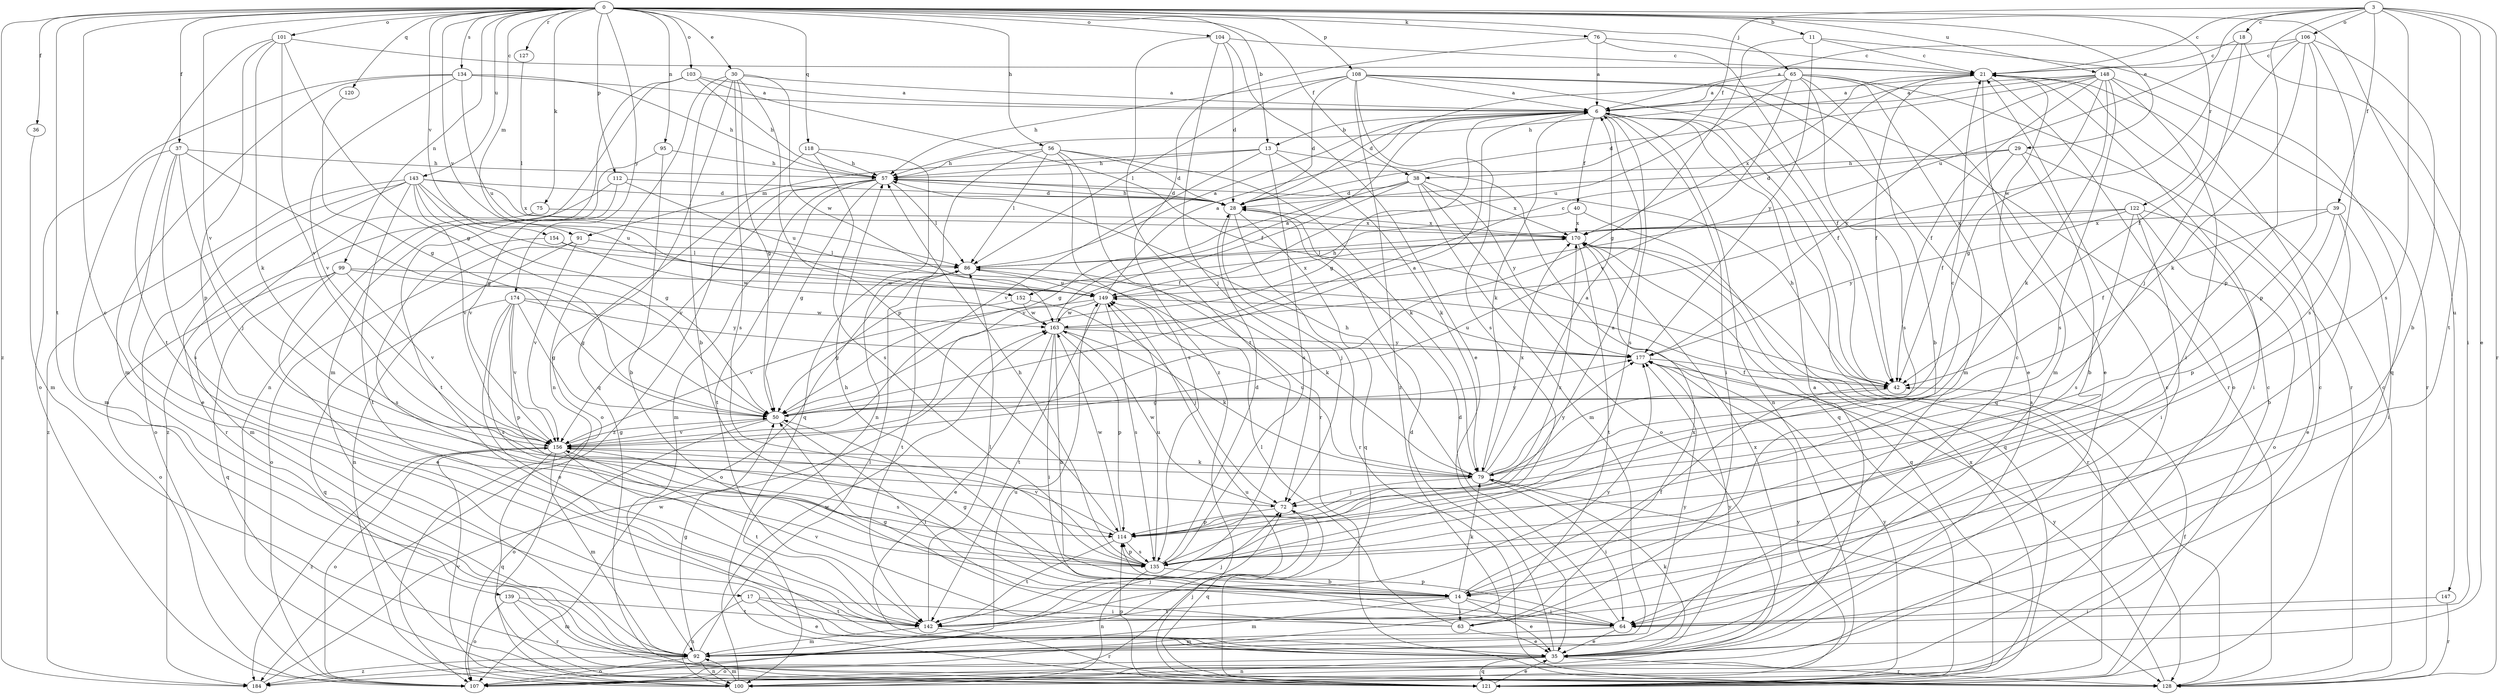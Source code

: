 strict digraph  {
0;
3;
6;
11;
13;
14;
17;
18;
21;
28;
29;
30;
35;
36;
37;
38;
39;
40;
42;
50;
56;
57;
63;
64;
65;
72;
75;
76;
79;
86;
91;
92;
95;
99;
100;
101;
103;
104;
106;
107;
108;
112;
114;
118;
120;
121;
122;
127;
128;
134;
135;
139;
142;
143;
147;
148;
149;
152;
154;
156;
163;
170;
174;
177;
184;
0 -> 11  [label=b];
0 -> 13  [label=b];
0 -> 17  [label=c];
0 -> 29  [label=e];
0 -> 30  [label=e];
0 -> 36  [label=f];
0 -> 37  [label=f];
0 -> 38  [label=f];
0 -> 56  [label=h];
0 -> 65  [label=j];
0 -> 75  [label=k];
0 -> 76  [label=k];
0 -> 91  [label=m];
0 -> 95  [label=n];
0 -> 99  [label=n];
0 -> 101  [label=o];
0 -> 103  [label=o];
0 -> 104  [label=o];
0 -> 108  [label=p];
0 -> 112  [label=p];
0 -> 118  [label=q];
0 -> 120  [label=q];
0 -> 122  [label=r];
0 -> 127  [label=r];
0 -> 134  [label=s];
0 -> 139  [label=t];
0 -> 143  [label=u];
0 -> 147  [label=u];
0 -> 148  [label=u];
0 -> 152  [label=v];
0 -> 154  [label=v];
0 -> 156  [label=v];
0 -> 174  [label=y];
0 -> 184  [label=z];
3 -> 18  [label=c];
3 -> 21  [label=c];
3 -> 35  [label=e];
3 -> 38  [label=f];
3 -> 39  [label=f];
3 -> 106  [label=o];
3 -> 114  [label=p];
3 -> 128  [label=r];
3 -> 135  [label=s];
3 -> 142  [label=t];
3 -> 149  [label=u];
6 -> 13  [label=b];
6 -> 40  [label=f];
6 -> 50  [label=g];
6 -> 63  [label=i];
6 -> 79  [label=k];
6 -> 100  [label=n];
6 -> 121  [label=q];
6 -> 135  [label=s];
11 -> 21  [label=c];
11 -> 50  [label=g];
11 -> 121  [label=q];
11 -> 177  [label=y];
13 -> 57  [label=h];
13 -> 79  [label=k];
13 -> 91  [label=m];
13 -> 121  [label=q];
13 -> 135  [label=s];
13 -> 156  [label=v];
14 -> 35  [label=e];
14 -> 42  [label=f];
14 -> 50  [label=g];
14 -> 57  [label=h];
14 -> 63  [label=i];
14 -> 64  [label=i];
14 -> 79  [label=k];
14 -> 92  [label=m];
14 -> 142  [label=t];
17 -> 35  [label=e];
17 -> 64  [label=i];
17 -> 100  [label=n];
17 -> 142  [label=t];
18 -> 21  [label=c];
18 -> 64  [label=i];
18 -> 72  [label=j];
18 -> 163  [label=w];
21 -> 6  [label=a];
21 -> 42  [label=f];
21 -> 92  [label=m];
21 -> 107  [label=o];
21 -> 170  [label=x];
28 -> 57  [label=h];
28 -> 72  [label=j];
28 -> 121  [label=q];
28 -> 128  [label=r];
28 -> 170  [label=x];
29 -> 14  [label=b];
29 -> 28  [label=d];
29 -> 42  [label=f];
29 -> 57  [label=h];
29 -> 64  [label=i];
30 -> 6  [label=a];
30 -> 14  [label=b];
30 -> 50  [label=g];
30 -> 100  [label=n];
30 -> 114  [label=p];
30 -> 121  [label=q];
30 -> 135  [label=s];
30 -> 163  [label=w];
35 -> 6  [label=a];
35 -> 28  [label=d];
35 -> 79  [label=k];
35 -> 100  [label=n];
35 -> 107  [label=o];
35 -> 121  [label=q];
35 -> 128  [label=r];
35 -> 170  [label=x];
35 -> 177  [label=y];
36 -> 92  [label=m];
37 -> 35  [label=e];
37 -> 50  [label=g];
37 -> 57  [label=h];
37 -> 72  [label=j];
37 -> 92  [label=m];
37 -> 135  [label=s];
38 -> 28  [label=d];
38 -> 50  [label=g];
38 -> 92  [label=m];
38 -> 107  [label=o];
38 -> 156  [label=v];
38 -> 170  [label=x];
38 -> 177  [label=y];
39 -> 14  [label=b];
39 -> 42  [label=f];
39 -> 64  [label=i];
39 -> 114  [label=p];
39 -> 170  [label=x];
40 -> 121  [label=q];
40 -> 170  [label=x];
40 -> 152  [label=h];
42 -> 50  [label=g];
42 -> 57  [label=h];
50 -> 6  [label=a];
50 -> 64  [label=i];
50 -> 107  [label=o];
50 -> 156  [label=v];
50 -> 177  [label=y];
56 -> 28  [label=d];
56 -> 57  [label=h];
56 -> 79  [label=k];
56 -> 86  [label=l];
56 -> 100  [label=n];
56 -> 128  [label=r];
56 -> 135  [label=s];
57 -> 28  [label=d];
57 -> 50  [label=g];
57 -> 86  [label=l];
57 -> 92  [label=m];
57 -> 142  [label=t];
57 -> 156  [label=v];
57 -> 184  [label=z];
63 -> 21  [label=c];
63 -> 35  [label=e];
63 -> 50  [label=g];
63 -> 86  [label=l];
63 -> 156  [label=v];
63 -> 170  [label=x];
64 -> 28  [label=d];
64 -> 35  [label=e];
64 -> 92  [label=m];
64 -> 114  [label=p];
65 -> 6  [label=a];
65 -> 14  [label=b];
65 -> 28  [label=d];
65 -> 35  [label=e];
65 -> 92  [label=m];
65 -> 128  [label=r];
65 -> 135  [label=s];
65 -> 149  [label=u];
65 -> 156  [label=v];
72 -> 114  [label=p];
72 -> 121  [label=q];
72 -> 163  [label=w];
75 -> 92  [label=m];
75 -> 170  [label=x];
76 -> 6  [label=a];
76 -> 21  [label=c];
76 -> 42  [label=f];
76 -> 184  [label=z];
79 -> 6  [label=a];
79 -> 21  [label=c];
79 -> 57  [label=h];
79 -> 64  [label=i];
79 -> 72  [label=j];
79 -> 128  [label=r];
79 -> 149  [label=u];
79 -> 170  [label=x];
79 -> 177  [label=y];
86 -> 6  [label=a];
86 -> 79  [label=k];
86 -> 107  [label=o];
86 -> 142  [label=t];
86 -> 149  [label=u];
91 -> 86  [label=l];
91 -> 100  [label=n];
91 -> 107  [label=o];
91 -> 156  [label=v];
92 -> 50  [label=g];
92 -> 72  [label=j];
92 -> 86  [label=l];
92 -> 100  [label=n];
92 -> 107  [label=o];
92 -> 177  [label=y];
92 -> 184  [label=z];
95 -> 14  [label=b];
95 -> 57  [label=h];
95 -> 142  [label=t];
99 -> 35  [label=e];
99 -> 50  [label=g];
99 -> 107  [label=o];
99 -> 121  [label=q];
99 -> 149  [label=u];
99 -> 156  [label=v];
100 -> 21  [label=c];
100 -> 92  [label=m];
100 -> 156  [label=v];
100 -> 163  [label=w];
100 -> 177  [label=y];
101 -> 21  [label=c];
101 -> 50  [label=g];
101 -> 79  [label=k];
101 -> 114  [label=p];
101 -> 142  [label=t];
101 -> 156  [label=v];
103 -> 6  [label=a];
103 -> 42  [label=f];
103 -> 57  [label=h];
103 -> 92  [label=m];
103 -> 100  [label=n];
104 -> 21  [label=c];
104 -> 28  [label=d];
104 -> 35  [label=e];
104 -> 72  [label=j];
104 -> 142  [label=t];
106 -> 6  [label=a];
106 -> 14  [label=b];
106 -> 21  [label=c];
106 -> 42  [label=f];
106 -> 79  [label=k];
106 -> 114  [label=p];
106 -> 135  [label=s];
107 -> 21  [label=c];
107 -> 72  [label=j];
107 -> 149  [label=u];
108 -> 6  [label=a];
108 -> 28  [label=d];
108 -> 35  [label=e];
108 -> 42  [label=f];
108 -> 57  [label=h];
108 -> 86  [label=l];
108 -> 128  [label=r];
108 -> 135  [label=s];
108 -> 184  [label=z];
112 -> 28  [label=d];
112 -> 149  [label=u];
112 -> 156  [label=v];
112 -> 184  [label=z];
114 -> 6  [label=a];
114 -> 135  [label=s];
114 -> 142  [label=t];
114 -> 156  [label=v];
114 -> 163  [label=w];
114 -> 170  [label=x];
118 -> 57  [label=h];
118 -> 107  [label=o];
118 -> 121  [label=q];
118 -> 135  [label=s];
120 -> 50  [label=g];
121 -> 21  [label=c];
121 -> 35  [label=e];
121 -> 42  [label=f];
121 -> 114  [label=p];
121 -> 149  [label=u];
121 -> 170  [label=x];
121 -> 177  [label=y];
122 -> 35  [label=e];
122 -> 64  [label=i];
122 -> 86  [label=l];
122 -> 107  [label=o];
122 -> 135  [label=s];
122 -> 170  [label=x];
122 -> 177  [label=y];
127 -> 86  [label=l];
128 -> 6  [label=a];
128 -> 21  [label=c];
128 -> 177  [label=y];
134 -> 6  [label=a];
134 -> 57  [label=h];
134 -> 92  [label=m];
134 -> 107  [label=o];
134 -> 149  [label=u];
134 -> 156  [label=v];
135 -> 14  [label=b];
135 -> 28  [label=d];
135 -> 57  [label=h];
135 -> 100  [label=n];
135 -> 114  [label=p];
135 -> 149  [label=u];
139 -> 92  [label=m];
139 -> 107  [label=o];
139 -> 128  [label=r];
139 -> 142  [label=t];
142 -> 72  [label=j];
142 -> 86  [label=l];
142 -> 92  [label=m];
142 -> 128  [label=r];
142 -> 177  [label=y];
143 -> 28  [label=d];
143 -> 42  [label=f];
143 -> 50  [label=g];
143 -> 107  [label=o];
143 -> 128  [label=r];
143 -> 142  [label=t];
143 -> 149  [label=u];
143 -> 156  [label=v];
143 -> 170  [label=x];
143 -> 184  [label=z];
147 -> 64  [label=i];
147 -> 128  [label=r];
148 -> 6  [label=a];
148 -> 28  [label=d];
148 -> 42  [label=f];
148 -> 50  [label=g];
148 -> 57  [label=h];
148 -> 64  [label=i];
148 -> 79  [label=k];
148 -> 128  [label=r];
148 -> 135  [label=s];
148 -> 177  [label=y];
149 -> 6  [label=a];
149 -> 135  [label=s];
149 -> 142  [label=t];
149 -> 156  [label=v];
149 -> 163  [label=w];
149 -> 170  [label=x];
152 -> 50  [label=g];
152 -> 72  [label=j];
152 -> 163  [label=w];
154 -> 86  [label=l];
154 -> 135  [label=s];
154 -> 163  [label=w];
156 -> 50  [label=g];
156 -> 79  [label=k];
156 -> 92  [label=m];
156 -> 107  [label=o];
156 -> 121  [label=q];
156 -> 135  [label=s];
156 -> 142  [label=t];
156 -> 184  [label=z];
163 -> 6  [label=a];
163 -> 14  [label=b];
163 -> 21  [label=c];
163 -> 35  [label=e];
163 -> 64  [label=i];
163 -> 79  [label=k];
163 -> 114  [label=p];
163 -> 177  [label=y];
170 -> 86  [label=l];
170 -> 121  [label=q];
170 -> 128  [label=r];
170 -> 142  [label=t];
174 -> 35  [label=e];
174 -> 50  [label=g];
174 -> 114  [label=p];
174 -> 121  [label=q];
174 -> 135  [label=s];
174 -> 156  [label=v];
174 -> 163  [label=w];
174 -> 177  [label=y];
177 -> 42  [label=f];
177 -> 149  [label=u];
184 -> 163  [label=w];
}

